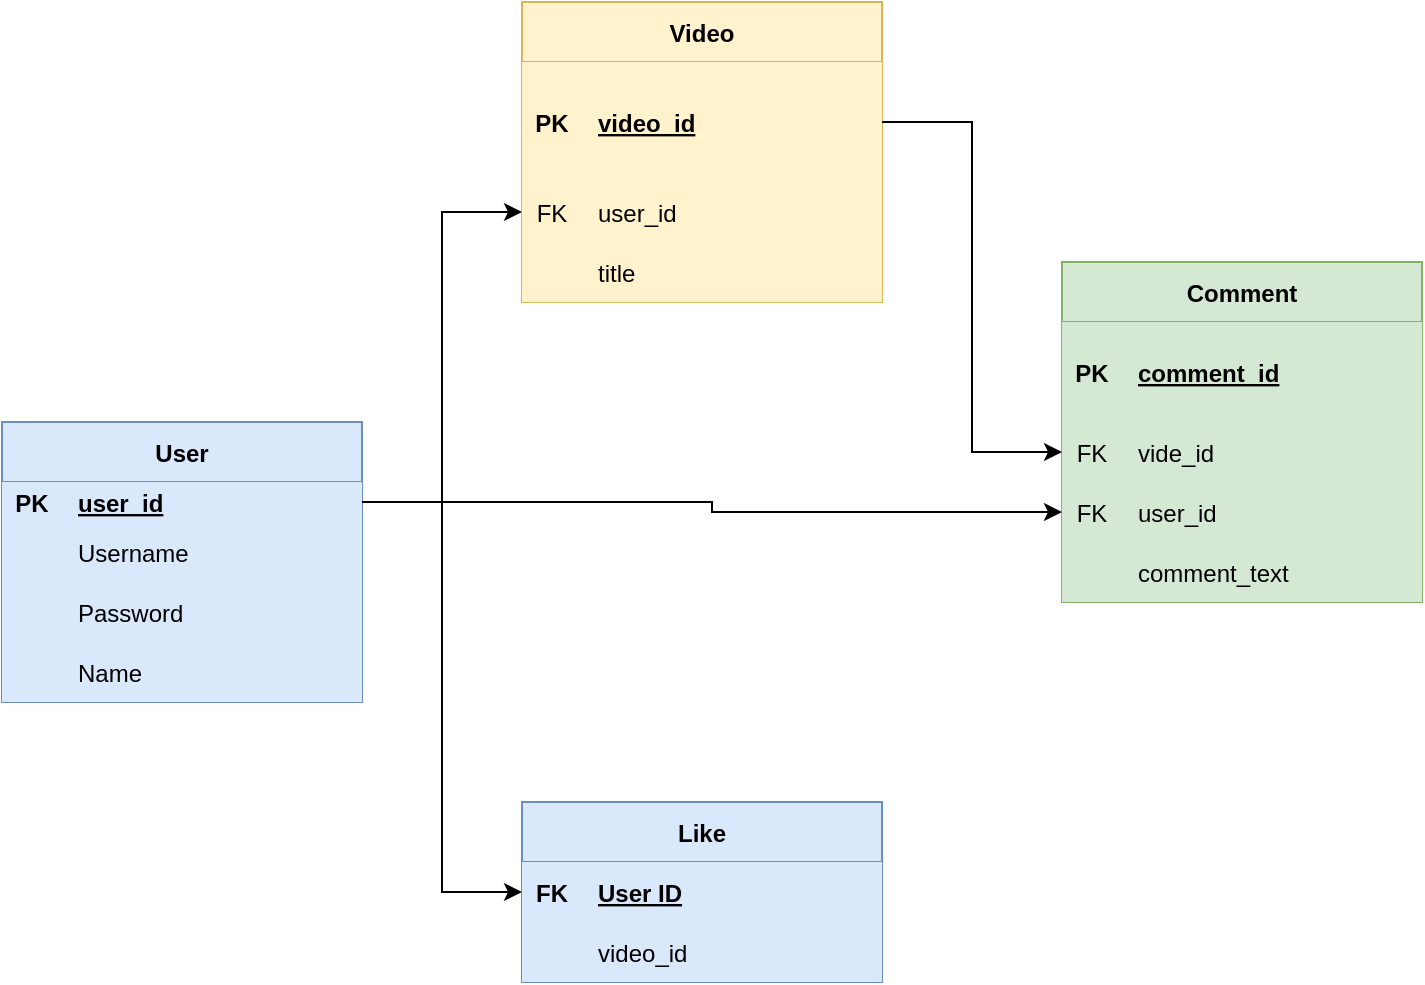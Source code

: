 <mxfile version="20.5.3" type="embed"><diagram name="第 1 页" id="1xhARefTsMV7obLJjW39"><mxGraphModel dx="1270" dy="497" grid="1" gridSize="10" guides="1" tooltips="1" connect="1" arrows="1" fold="1" page="1" pageScale="1" pageWidth="827" pageHeight="1169" math="0" shadow="0"><root><mxCell id="0"/><mxCell id="1" parent="0"/><mxCell id="AzQGeKjhrUklUjJpze0W-1" value="User" style="shape=table;startSize=30;container=1;collapsible=1;childLayout=tableLayout;fixedRows=1;rowLines=0;fontStyle=1;align=center;resizeLast=1;fillColor=#dae8fc;strokeColor=#6c8ebf;" parent="1" vertex="1"><mxGeometry x="-790" y="250" width="180" height="140" as="geometry"/></mxCell><mxCell id="AzQGeKjhrUklUjJpze0W-2" value="" style="shape=tableRow;horizontal=0;startSize=0;swimlaneHead=0;swimlaneBody=0;fillColor=#dae8fc;collapsible=0;dropTarget=0;points=[[0,0.5],[1,0.5]];portConstraint=eastwest;top=0;left=0;right=0;bottom=1;strokeColor=#6c8ebf;" parent="AzQGeKjhrUklUjJpze0W-1" vertex="1"><mxGeometry y="30" width="180" height="20" as="geometry"/></mxCell><mxCell id="AzQGeKjhrUklUjJpze0W-3" value="PK" style="shape=partialRectangle;connectable=0;fillColor=#dae8fc;top=0;left=0;bottom=0;right=0;fontStyle=1;overflow=hidden;strokeColor=#6c8ebf;" parent="AzQGeKjhrUklUjJpze0W-2" vertex="1"><mxGeometry width="30" height="20" as="geometry"><mxRectangle width="30" height="20" as="alternateBounds"/></mxGeometry></mxCell><mxCell id="AzQGeKjhrUklUjJpze0W-4" value="user_id" style="shape=partialRectangle;connectable=0;fillColor=#dae8fc;top=0;left=0;bottom=0;right=0;align=left;spacingLeft=6;fontStyle=5;overflow=hidden;strokeColor=#6c8ebf;" parent="AzQGeKjhrUklUjJpze0W-2" vertex="1"><mxGeometry x="30" width="150" height="20" as="geometry"><mxRectangle width="150" height="20" as="alternateBounds"/></mxGeometry></mxCell><mxCell id="AzQGeKjhrUklUjJpze0W-5" value="" style="shape=tableRow;horizontal=0;startSize=0;swimlaneHead=0;swimlaneBody=0;fillColor=#dae8fc;collapsible=0;dropTarget=0;points=[[0,0.5],[1,0.5]];portConstraint=eastwest;top=0;left=0;right=0;bottom=0;strokeColor=#6c8ebf;" parent="AzQGeKjhrUklUjJpze0W-1" vertex="1"><mxGeometry y="50" width="180" height="30" as="geometry"/></mxCell><mxCell id="AzQGeKjhrUklUjJpze0W-6" value="" style="shape=partialRectangle;connectable=0;fillColor=#dae8fc;top=0;left=0;bottom=0;right=0;editable=1;overflow=hidden;strokeColor=#6c8ebf;" parent="AzQGeKjhrUklUjJpze0W-5" vertex="1"><mxGeometry width="30" height="30" as="geometry"><mxRectangle width="30" height="30" as="alternateBounds"/></mxGeometry></mxCell><mxCell id="AzQGeKjhrUklUjJpze0W-7" value="Username" style="shape=partialRectangle;connectable=0;fillColor=#dae8fc;top=0;left=0;bottom=0;right=0;align=left;spacingLeft=6;overflow=hidden;strokeColor=#6c8ebf;" parent="AzQGeKjhrUklUjJpze0W-5" vertex="1"><mxGeometry x="30" width="150" height="30" as="geometry"><mxRectangle width="150" height="30" as="alternateBounds"/></mxGeometry></mxCell><mxCell id="AzQGeKjhrUklUjJpze0W-8" value="" style="shape=tableRow;horizontal=0;startSize=0;swimlaneHead=0;swimlaneBody=0;fillColor=#dae8fc;collapsible=0;dropTarget=0;points=[[0,0.5],[1,0.5]];portConstraint=eastwest;top=0;left=0;right=0;bottom=0;strokeColor=#6c8ebf;" parent="AzQGeKjhrUklUjJpze0W-1" vertex="1"><mxGeometry y="80" width="180" height="30" as="geometry"/></mxCell><mxCell id="AzQGeKjhrUklUjJpze0W-9" value="" style="shape=partialRectangle;connectable=0;fillColor=#dae8fc;top=0;left=0;bottom=0;right=0;editable=1;overflow=hidden;strokeColor=#6c8ebf;" parent="AzQGeKjhrUklUjJpze0W-8" vertex="1"><mxGeometry width="30" height="30" as="geometry"><mxRectangle width="30" height="30" as="alternateBounds"/></mxGeometry></mxCell><mxCell id="AzQGeKjhrUklUjJpze0W-10" value="Password" style="shape=partialRectangle;connectable=0;fillColor=#dae8fc;top=0;left=0;bottom=0;right=0;align=left;spacingLeft=6;overflow=hidden;strokeColor=#6c8ebf;" parent="AzQGeKjhrUklUjJpze0W-8" vertex="1"><mxGeometry x="30" width="150" height="30" as="geometry"><mxRectangle width="150" height="30" as="alternateBounds"/></mxGeometry></mxCell><mxCell id="AzQGeKjhrUklUjJpze0W-11" value="" style="shape=tableRow;horizontal=0;startSize=0;swimlaneHead=0;swimlaneBody=0;fillColor=#dae8fc;collapsible=0;dropTarget=0;points=[[0,0.5],[1,0.5]];portConstraint=eastwest;top=0;left=0;right=0;bottom=0;strokeColor=#6c8ebf;" parent="AzQGeKjhrUklUjJpze0W-1" vertex="1"><mxGeometry y="110" width="180" height="30" as="geometry"/></mxCell><mxCell id="AzQGeKjhrUklUjJpze0W-12" value="" style="shape=partialRectangle;connectable=0;fillColor=#dae8fc;top=0;left=0;bottom=0;right=0;editable=1;overflow=hidden;strokeColor=#6c8ebf;" parent="AzQGeKjhrUklUjJpze0W-11" vertex="1"><mxGeometry width="30" height="30" as="geometry"><mxRectangle width="30" height="30" as="alternateBounds"/></mxGeometry></mxCell><mxCell id="AzQGeKjhrUklUjJpze0W-13" value="Name" style="shape=partialRectangle;connectable=0;fillColor=#dae8fc;top=0;left=0;bottom=0;right=0;align=left;spacingLeft=6;overflow=hidden;strokeColor=#6c8ebf;" parent="AzQGeKjhrUklUjJpze0W-11" vertex="1"><mxGeometry x="30" width="150" height="30" as="geometry"><mxRectangle width="150" height="30" as="alternateBounds"/></mxGeometry></mxCell><mxCell id="AzQGeKjhrUklUjJpze0W-15" value="Like" style="shape=table;startSize=30;container=1;collapsible=1;childLayout=tableLayout;fixedRows=1;rowLines=0;fontStyle=1;align=center;resizeLast=1;fillColor=#dae8fc;strokeColor=#6c8ebf;" parent="1" vertex="1"><mxGeometry x="-530" y="440" width="180" height="90" as="geometry"><mxRectangle x="440" y="190" width="60" height="30" as="alternateBounds"/></mxGeometry></mxCell><mxCell id="AzQGeKjhrUklUjJpze0W-16" value="" style="shape=tableRow;horizontal=0;startSize=0;swimlaneHead=0;swimlaneBody=0;fillColor=#dae8fc;collapsible=0;dropTarget=0;points=[[0,0.5],[1,0.5]];portConstraint=eastwest;top=0;left=0;right=0;bottom=1;strokeColor=#6c8ebf;" parent="AzQGeKjhrUklUjJpze0W-15" vertex="1"><mxGeometry y="30" width="180" height="30" as="geometry"/></mxCell><mxCell id="AzQGeKjhrUklUjJpze0W-17" value="FK" style="shape=partialRectangle;connectable=0;fillColor=#dae8fc;top=0;left=0;bottom=0;right=0;fontStyle=1;overflow=hidden;strokeColor=#6c8ebf;" parent="AzQGeKjhrUklUjJpze0W-16" vertex="1"><mxGeometry width="30" height="30" as="geometry"><mxRectangle width="30" height="30" as="alternateBounds"/></mxGeometry></mxCell><mxCell id="AzQGeKjhrUklUjJpze0W-18" value="User ID" style="shape=partialRectangle;connectable=0;fillColor=#dae8fc;top=0;left=0;bottom=0;right=0;align=left;spacingLeft=6;fontStyle=5;overflow=hidden;strokeColor=#6c8ebf;" parent="AzQGeKjhrUklUjJpze0W-16" vertex="1"><mxGeometry x="30" width="150" height="30" as="geometry"><mxRectangle width="150" height="30" as="alternateBounds"/></mxGeometry></mxCell><mxCell id="AzQGeKjhrUklUjJpze0W-19" value="" style="shape=tableRow;horizontal=0;startSize=0;swimlaneHead=0;swimlaneBody=0;fillColor=#dae8fc;collapsible=0;dropTarget=0;points=[[0,0.5],[1,0.5]];portConstraint=eastwest;top=0;left=0;right=0;bottom=0;strokeColor=#6c8ebf;" parent="AzQGeKjhrUklUjJpze0W-15" vertex="1"><mxGeometry y="60" width="180" height="30" as="geometry"/></mxCell><mxCell id="AzQGeKjhrUklUjJpze0W-20" value="" style="shape=partialRectangle;connectable=0;fillColor=#dae8fc;top=0;left=0;bottom=0;right=0;editable=1;overflow=hidden;strokeColor=#6c8ebf;" parent="AzQGeKjhrUklUjJpze0W-19" vertex="1"><mxGeometry width="30" height="30" as="geometry"><mxRectangle width="30" height="30" as="alternateBounds"/></mxGeometry></mxCell><mxCell id="AzQGeKjhrUklUjJpze0W-21" value="video_id" style="shape=partialRectangle;connectable=0;fillColor=#dae8fc;top=0;left=0;bottom=0;right=0;align=left;spacingLeft=6;overflow=hidden;strokeColor=#6c8ebf;" parent="AzQGeKjhrUklUjJpze0W-19" vertex="1"><mxGeometry x="30" width="150" height="30" as="geometry"><mxRectangle width="150" height="30" as="alternateBounds"/></mxGeometry></mxCell><mxCell id="AzQGeKjhrUklUjJpze0W-28" style="edgeStyle=orthogonalEdgeStyle;rounded=0;orthogonalLoop=1;jettySize=auto;html=1;" parent="1" source="AzQGeKjhrUklUjJpze0W-2" target="AzQGeKjhrUklUjJpze0W-16" edge="1"><mxGeometry relative="1" as="geometry"/></mxCell><mxCell id="AzQGeKjhrUklUjJpze0W-29" value="Video" style="shape=table;startSize=30;container=1;collapsible=1;childLayout=tableLayout;fixedRows=1;rowLines=0;fontStyle=1;align=center;resizeLast=1;fillColor=#fff2cc;strokeColor=#d6b656;" parent="1" vertex="1"><mxGeometry x="-530" y="40" width="180" height="150" as="geometry"/></mxCell><mxCell id="AzQGeKjhrUklUjJpze0W-30" value="" style="shape=tableRow;horizontal=0;startSize=0;swimlaneHead=0;swimlaneBody=0;fillColor=#fff2cc;collapsible=0;dropTarget=0;points=[[0,0.5],[1,0.5]];portConstraint=eastwest;top=0;left=0;right=0;bottom=1;strokeColor=#d6b656;" parent="AzQGeKjhrUklUjJpze0W-29" vertex="1"><mxGeometry y="30" width="180" height="60" as="geometry"/></mxCell><mxCell id="AzQGeKjhrUklUjJpze0W-31" value="PK" style="shape=partialRectangle;connectable=0;fillColor=#fff2cc;top=0;left=0;bottom=0;right=0;fontStyle=1;overflow=hidden;strokeColor=#d6b656;" parent="AzQGeKjhrUklUjJpze0W-30" vertex="1"><mxGeometry width="30" height="60" as="geometry"><mxRectangle width="30" height="60" as="alternateBounds"/></mxGeometry></mxCell><mxCell id="AzQGeKjhrUklUjJpze0W-32" value="video_id" style="shape=partialRectangle;connectable=0;fillColor=#fff2cc;top=0;left=0;bottom=0;right=0;align=left;spacingLeft=6;fontStyle=5;overflow=hidden;strokeColor=#d6b656;" parent="AzQGeKjhrUklUjJpze0W-30" vertex="1"><mxGeometry x="30" width="150" height="60" as="geometry"><mxRectangle width="150" height="60" as="alternateBounds"/></mxGeometry></mxCell><mxCell id="AzQGeKjhrUklUjJpze0W-84" value="" style="shape=tableRow;horizontal=0;startSize=0;swimlaneHead=0;swimlaneBody=0;fillColor=#fff2cc;collapsible=0;dropTarget=0;points=[[0,0.5],[1,0.5]];portConstraint=eastwest;top=0;left=0;right=0;bottom=0;strokeColor=#d6b656;" parent="AzQGeKjhrUklUjJpze0W-29" vertex="1"><mxGeometry y="90" width="180" height="30" as="geometry"/></mxCell><mxCell id="AzQGeKjhrUklUjJpze0W-85" value="FK" style="shape=partialRectangle;connectable=0;fillColor=#fff2cc;top=0;left=0;bottom=0;right=0;fontStyle=0;overflow=hidden;strokeColor=#d6b656;" parent="AzQGeKjhrUklUjJpze0W-84" vertex="1"><mxGeometry width="30" height="30" as="geometry"><mxRectangle width="30" height="30" as="alternateBounds"/></mxGeometry></mxCell><mxCell id="AzQGeKjhrUklUjJpze0W-86" value="user_id" style="shape=partialRectangle;connectable=0;fillColor=#fff2cc;top=0;left=0;bottom=0;right=0;align=left;spacingLeft=6;fontStyle=0;overflow=hidden;strokeColor=#d6b656;" parent="AzQGeKjhrUklUjJpze0W-84" vertex="1"><mxGeometry x="30" width="150" height="30" as="geometry"><mxRectangle width="150" height="30" as="alternateBounds"/></mxGeometry></mxCell><mxCell id="AzQGeKjhrUklUjJpze0W-36" value="" style="shape=tableRow;horizontal=0;startSize=0;swimlaneHead=0;swimlaneBody=0;fillColor=#fff2cc;collapsible=0;dropTarget=0;points=[[0,0.5],[1,0.5]];portConstraint=eastwest;top=0;left=0;right=0;bottom=0;strokeColor=#d6b656;" parent="AzQGeKjhrUklUjJpze0W-29" vertex="1"><mxGeometry y="120" width="180" height="30" as="geometry"/></mxCell><mxCell id="AzQGeKjhrUklUjJpze0W-37" value="" style="shape=partialRectangle;connectable=0;fillColor=#fff2cc;top=0;left=0;bottom=0;right=0;editable=1;overflow=hidden;strokeColor=#d6b656;" parent="AzQGeKjhrUklUjJpze0W-36" vertex="1"><mxGeometry width="30" height="30" as="geometry"><mxRectangle width="30" height="30" as="alternateBounds"/></mxGeometry></mxCell><mxCell id="AzQGeKjhrUklUjJpze0W-38" value="title" style="shape=partialRectangle;connectable=0;fillColor=#fff2cc;top=0;left=0;bottom=0;right=0;align=left;spacingLeft=6;overflow=hidden;strokeColor=#d6b656;" parent="AzQGeKjhrUklUjJpze0W-36" vertex="1"><mxGeometry x="30" width="150" height="30" as="geometry"><mxRectangle width="150" height="30" as="alternateBounds"/></mxGeometry></mxCell><mxCell id="AzQGeKjhrUklUjJpze0W-42" value="Comment" style="shape=table;startSize=30;container=1;collapsible=1;childLayout=tableLayout;fixedRows=1;rowLines=0;fontStyle=1;align=center;resizeLast=1;movable=1;resizable=1;rotatable=1;deletable=1;editable=1;locked=0;connectable=1;fillColor=#d5e8d4;strokeColor=#82b366;" parent="1" vertex="1"><mxGeometry x="-260" y="170" width="180" height="170" as="geometry"/></mxCell><mxCell id="AzQGeKjhrUklUjJpze0W-43" value="" style="shape=tableRow;horizontal=0;startSize=0;swimlaneHead=0;swimlaneBody=0;fillColor=#d5e8d4;collapsible=0;dropTarget=0;points=[[0,0.5],[1,0.5]];portConstraint=eastwest;top=0;left=0;right=0;bottom=1;movable=1;resizable=1;rotatable=1;deletable=1;editable=1;locked=0;connectable=1;strokeColor=#82b366;" parent="AzQGeKjhrUklUjJpze0W-42" vertex="1"><mxGeometry y="30" width="180" height="50" as="geometry"/></mxCell><mxCell id="AzQGeKjhrUklUjJpze0W-44" value="PK" style="shape=partialRectangle;connectable=1;fillColor=#d5e8d4;top=0;left=0;bottom=0;right=0;fontStyle=1;overflow=hidden;movable=1;resizable=1;rotatable=1;deletable=1;editable=1;locked=0;strokeColor=#82b366;" parent="AzQGeKjhrUklUjJpze0W-43" vertex="1"><mxGeometry width="30" height="50" as="geometry"><mxRectangle width="30" height="50" as="alternateBounds"/></mxGeometry></mxCell><mxCell id="AzQGeKjhrUklUjJpze0W-45" value="comment_id" style="shape=partialRectangle;connectable=1;fillColor=#d5e8d4;top=0;left=0;bottom=0;right=0;align=left;spacingLeft=6;fontStyle=5;overflow=hidden;movable=1;resizable=1;rotatable=1;deletable=1;editable=1;locked=0;strokeColor=#82b366;" parent="AzQGeKjhrUklUjJpze0W-43" vertex="1"><mxGeometry x="30" width="150" height="50" as="geometry"><mxRectangle width="150" height="50" as="alternateBounds"/></mxGeometry></mxCell><mxCell id="AzQGeKjhrUklUjJpze0W-87" value="" style="shape=tableRow;horizontal=0;startSize=0;swimlaneHead=0;swimlaneBody=0;fillColor=#d5e8d4;collapsible=0;dropTarget=0;points=[[0,0.5],[1,0.5]];portConstraint=eastwest;top=0;left=0;right=0;bottom=0;strokeColor=#82b366;" parent="AzQGeKjhrUklUjJpze0W-42" vertex="1"><mxGeometry y="80" width="180" height="30" as="geometry"/></mxCell><mxCell id="AzQGeKjhrUklUjJpze0W-88" value="FK" style="shape=partialRectangle;connectable=0;fillColor=#d5e8d4;top=0;left=0;bottom=0;right=0;fontStyle=0;overflow=hidden;strokeColor=#82b366;" parent="AzQGeKjhrUklUjJpze0W-87" vertex="1"><mxGeometry width="30" height="30" as="geometry"><mxRectangle width="30" height="30" as="alternateBounds"/></mxGeometry></mxCell><mxCell id="AzQGeKjhrUklUjJpze0W-89" value="vide_id" style="shape=partialRectangle;connectable=0;fillColor=#d5e8d4;top=0;left=0;bottom=0;right=0;align=left;spacingLeft=6;fontStyle=0;overflow=hidden;strokeColor=#82b366;" parent="AzQGeKjhrUklUjJpze0W-87" vertex="1"><mxGeometry x="30" width="150" height="30" as="geometry"><mxRectangle width="150" height="30" as="alternateBounds"/></mxGeometry></mxCell><mxCell id="AzQGeKjhrUklUjJpze0W-90" value="" style="shape=tableRow;horizontal=0;startSize=0;swimlaneHead=0;swimlaneBody=0;fillColor=#d5e8d4;collapsible=0;dropTarget=0;points=[[0,0.5],[1,0.5]];portConstraint=eastwest;top=0;left=0;right=0;bottom=0;strokeColor=#82b366;" parent="AzQGeKjhrUklUjJpze0W-42" vertex="1"><mxGeometry y="110" width="180" height="30" as="geometry"/></mxCell><mxCell id="AzQGeKjhrUklUjJpze0W-91" value="FK" style="shape=partialRectangle;connectable=0;fillColor=#d5e8d4;top=0;left=0;bottom=0;right=0;fontStyle=0;overflow=hidden;strokeColor=#82b366;" parent="AzQGeKjhrUklUjJpze0W-90" vertex="1"><mxGeometry width="30" height="30" as="geometry"><mxRectangle width="30" height="30" as="alternateBounds"/></mxGeometry></mxCell><mxCell id="AzQGeKjhrUklUjJpze0W-92" value="user_id" style="shape=partialRectangle;connectable=0;fillColor=#d5e8d4;top=0;left=0;bottom=0;right=0;align=left;spacingLeft=6;fontStyle=0;overflow=hidden;strokeColor=#82b366;" parent="AzQGeKjhrUklUjJpze0W-90" vertex="1"><mxGeometry x="30" width="150" height="30" as="geometry"><mxRectangle width="150" height="30" as="alternateBounds"/></mxGeometry></mxCell><mxCell id="AzQGeKjhrUklUjJpze0W-46" value="" style="shape=tableRow;horizontal=0;startSize=0;swimlaneHead=0;swimlaneBody=0;fillColor=#d5e8d4;collapsible=0;dropTarget=0;points=[[0,0.5],[1,0.5]];portConstraint=eastwest;top=0;left=0;right=0;bottom=0;movable=1;resizable=1;rotatable=1;deletable=1;editable=1;locked=0;connectable=1;strokeColor=#82b366;" parent="AzQGeKjhrUklUjJpze0W-42" vertex="1"><mxGeometry y="140" width="180" height="30" as="geometry"/></mxCell><mxCell id="AzQGeKjhrUklUjJpze0W-47" value="" style="shape=partialRectangle;connectable=1;fillColor=#d5e8d4;top=0;left=0;bottom=0;right=0;editable=1;overflow=hidden;movable=1;resizable=1;rotatable=1;deletable=1;locked=0;strokeColor=#82b366;" parent="AzQGeKjhrUklUjJpze0W-46" vertex="1"><mxGeometry width="30" height="30" as="geometry"><mxRectangle width="30" height="30" as="alternateBounds"/></mxGeometry></mxCell><mxCell id="AzQGeKjhrUklUjJpze0W-48" value="comment_text" style="shape=partialRectangle;connectable=1;fillColor=#d5e8d4;top=0;left=0;bottom=0;right=0;align=left;spacingLeft=6;overflow=hidden;movable=1;resizable=1;rotatable=1;deletable=1;editable=1;locked=0;strokeColor=#82b366;" parent="AzQGeKjhrUklUjJpze0W-46" vertex="1"><mxGeometry x="30" width="150" height="30" as="geometry"><mxRectangle width="150" height="30" as="alternateBounds"/></mxGeometry></mxCell><mxCell id="AzQGeKjhrUklUjJpze0W-94" style="edgeStyle=orthogonalEdgeStyle;rounded=0;orthogonalLoop=1;jettySize=auto;html=1;exitX=1;exitY=0.5;exitDx=0;exitDy=0;" parent="1" source="AzQGeKjhrUklUjJpze0W-30" target="AzQGeKjhrUklUjJpze0W-87" edge="1"><mxGeometry relative="1" as="geometry"/></mxCell><mxCell id="AzQGeKjhrUklUjJpze0W-95" style="edgeStyle=orthogonalEdgeStyle;rounded=0;orthogonalLoop=1;jettySize=auto;html=1;exitX=1;exitY=0.5;exitDx=0;exitDy=0;entryX=0;entryY=0.5;entryDx=0;entryDy=0;" parent="1" source="AzQGeKjhrUklUjJpze0W-2" target="AzQGeKjhrUklUjJpze0W-90" edge="1"><mxGeometry relative="1" as="geometry"/></mxCell><mxCell id="AzQGeKjhrUklUjJpze0W-96" style="edgeStyle=orthogonalEdgeStyle;rounded=0;orthogonalLoop=1;jettySize=auto;html=1;" parent="1" source="AzQGeKjhrUklUjJpze0W-2" target="AzQGeKjhrUklUjJpze0W-84" edge="1"><mxGeometry relative="1" as="geometry"/></mxCell></root></mxGraphModel></diagram></mxfile>